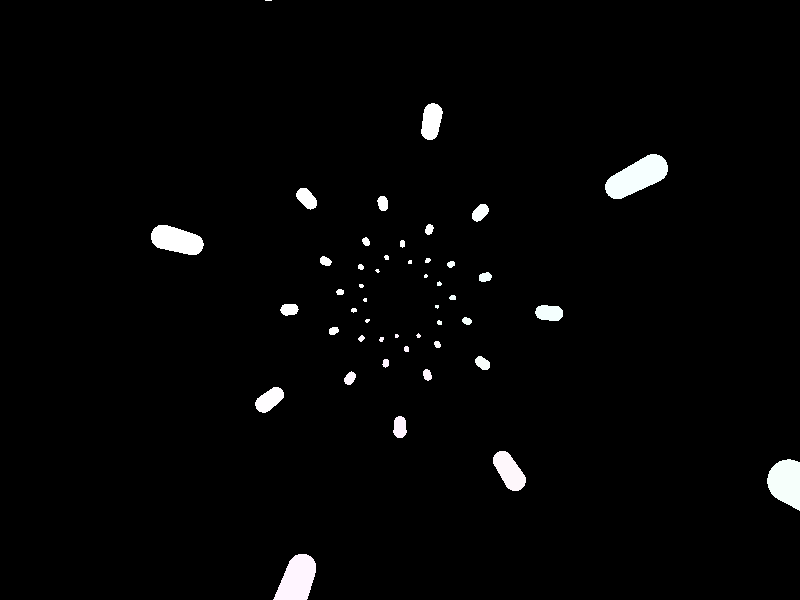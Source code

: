#include "colors.inc"

camera {
    location <0, 0, 5>
    look_at <0, 0, 0>
    up <0, 1, 0>
    angle 50
}

cylinder {
    <0.2, 0.0, 0.0>,
    <0.2, 0.0, 0.1>, 0.01
    pigment { color rgb <1.3, 1.1, 1.2000000000000002> }
}

cylinder {
    <-0.1474554673620248, 0.1351180415231321, 0.1>,
    <-0.1474554673620248, 0.1351180415231321, 0.2>, 0.01
    pigment { color rgb <0.9525445326379752, 1.2351180415231322, 1.0938312870805538> }
}

cylinder {
    <0.017431148549531577, -0.19923893961834913, 0.2>,
    <0.017431148549531577, -0.19923893961834913, 0.30000000000000004>, 0.01
    pigment { color rgb <1.1174311485495316, 0.9007610603816508, 1.0090961044655913> }
}

cylinder {
    <0.1217522858017442, 0.158670668058247, 0.30000000000000004>,
    <0.1217522858017442, 0.158670668058247, 0.4>, 0.01
    pigment { color rgb <1.2217522858017442, 1.2586706680582471, 1.2402114769299957> }
}

cylinder {
    <-0.19696155060244164, -0.034729635533385955, 0.4>,
    <-0.19696155060244164, -0.034729635533385955, 0.5>, 0.01
    pigment { color rgb <0.9030384493975584, 1.0652703644666142, 0.9841544069320862> }
}

cylinder {
    <0.16867828916257707, -0.1074599216693649, 0.5>,
    <0.16867828916257707, -0.1074599216693649, 0.6000000000000001>, 0.01
    pigment { color rgb <1.2686782891625772, 0.9925400783306351, 1.1306091837466061> }
}

cylinder {
    <-0.05176380902050398, 0.1931851652578137, 0.6000000000000001>,
    <-0.05176380902050398, 0.1931851652578137, 0.7000000000000001>, 0.01
    pigment { color rgb <1.0482361909794962, 1.293185165257814, 1.170710678118655> }
}

cylinder {
    <-0.09234972264700665, -0.17740216663564443, 0.7000000000000001>,
    <-0.09234972264700665, -0.17740216663564443, 0.8>, 0.01
    pigment { color rgb <1.0076502773529934, 0.9225978333643555, 0.9651240553586744> }
}

cylinder {
    <0.18793852415718176, 0.06840402866513354, 0.8>,
    <0.18793852415718176, 0.06840402866513354, 0.9>, 0.01
    pigment { color rgb <1.287938524157182, 1.1684040286651336, 1.2281712764111576> }
}

cylinder {
    <-0.1847759065022574, 0.07653668647301787, 0.9>,
    <-0.1847759065022574, 0.07653668647301787, 1.0>, 0.01
    pigment { color rgb <0.9152240934977426, 1.176536686473018, 1.0458803899853804> }
}

cylinder {
    <0.08452365234813963, -0.18126155740733013, 1.0>,
    <0.08452365234813963, -0.18126155740733013, 1.1>, 0.01
    pigment { color rgb <1.1845236523481397, 0.9187384425926698, 1.0516310474704047> }
}

cylinder {
    <0.06014115990085459, 0.1907433901496454, 1.1>,
    <0.06014115990085459, 0.1907433901496454, 1.2000000000000002>, 0.01
    pigment { color rgb <1.1601411599008546, 1.2907433901496455, 1.22544227502525> }
}

cylinder {
    <-0.1732050807568879, -0.0999999999999997, 1.2000000000000002>,
    <-0.1732050807568879, -0.0999999999999997, 1.3>, 0.01
    pigment { color rgb <0.9267949192431121, 1.0000000000000004, 0.9633974596215562> }
}

cylinder {
    <0.19525920142398667, -0.04328792278762059, 1.3>,
    <0.19525920142398667, -0.04328792278762059, 1.4000000000000001>, 0.01
    pigment { color rgb <1.2952592014239868, 1.0567120772123795, 1.1759856393181831> }
}

cylinder {
    <-0.11471528727020948, 0.1638304088577982, 1.4000000000000001>,
    <-0.11471528727020948, 0.1638304088577982, 1.5>, 0.01
    pigment { color rgb <0.9852847127297905, 1.2638304088577983, 1.1245575607937945> }
}

cylinder {
    <-0.026105238444010394, -0.19828897227476208, 1.5>,
    <-0.026105238444010394, -0.19828897227476208, 1.6>, 0.01
    pigment { color rgb <1.0738947615559897, 0.9017110277252379, 0.9878028946406138> }
}

cylinder {
    <0.1532088886237959, 0.12855752193730752, 1.6>,
    <0.1532088886237959, 0.12855752193730752, 1.7000000000000002>, 0.01
    pigment { color rgb <1.253208888623796, 1.2285575219373075, 1.2408832052805518> }
}

cylinder {
    <-0.19980964431637152, 0.00872387747306804, 1.7000000000000002>,
    <-0.19980964431637152, 0.00872387747306804, 1.8>, 0.01
    pigment { color rgb <0.9001903556836285, 1.108723877473068, 1.0044571165783482> }
}

cylinder {
    <0.14142135623730964, -0.14142135623730936, 1.8>,
    <0.14142135623730964, -0.14142135623730936, 1.9000000000000001>, 0.01
    pigment { color rgb <1.2414213562373098, 0.9585786437626906, 1.1000000000000003> }
}

cylinder {
    <-0.008723877473067012, 0.19980964431637158, 1.9000000000000001>,
    <-0.008723877473067012, 0.19980964431637158, 2.0>, 0.01
    pigment { color rgb <1.091276122526933, 1.2998096443163716, 1.1955428834216524> }
}

cylinder {
    <-0.1285575219373083, -0.15320888862379525, 2.0>,
    <-0.1285575219373083, -0.15320888862379525, 2.1>, 0.01
    pigment { color rgb <0.9714424780626917, 0.9467911113762048, 0.9591167947194482> }
}

cylinder {
    <0.19828897227476205, 0.026105238444010782, 2.1>,
    <0.19828897227476205, 0.026105238444010782, 2.2>, 0.01
    pigment { color rgb <1.2982889722747621, 1.126105238444011, 1.2121971053593865> }
}

cylinder {
    <-0.16383040885779843, 0.11471528727020915, 2.2>,
    <-0.16383040885779843, 0.11471528727020915, 2.3000000000000003>, 0.01
    pigment { color rgb <0.9361695911422016, 1.2147152872702092, 1.0754424392062054> }
}

cylinder {
    <0.04328792278762028, -0.19525920142398676, 2.3000000000000003>,
    <0.04328792278762028, -0.19525920142398676, 2.4000000000000004>, 0.01
    pigment { color rgb <1.1432879227876205, 0.9047407985760132, 1.0240143606818168> }
}

cylinder {
    <0.1000000000000006, 0.1732050807568874, 2.4000000000000004>,
    <0.1000000000000006, 0.1732050807568874, 2.5>, 0.01
    pigment { color rgb <1.2000000000000006, 1.2732050807568875, 1.2366025403784442> }
}

cylinder {
    <-0.19074339014964528, -0.06014115990085496, 2.5>,
    <-0.19074339014964528, -0.06014115990085496, 2.6>, 0.01
    pigment { color rgb <0.9092566098503547, 1.039858840099145, 0.9745577249747498> }
}

cylinder {
    <0.18126155740733, -0.08452365234813992, 2.6>,
    <0.18126155740733, -0.08452365234813992, 2.7>, 0.01
    pigment { color rgb <1.28126155740733, 1.01547634765186, 1.148368952529595> }
}

cylinder {
    <-0.07653668647301888, 0.18477590650225698, 2.7>,
    <-0.07653668647301888, 0.18477590650225698, 2.8000000000000003>, 0.01
    pigment { color rgb <1.023463313526981, 1.284775906502257, 1.1541196100146192> }
}

cylinder {
    <-0.06840402866513316, -0.1879385241571819, 2.8000000000000003>,
    <-0.06840402866513316, -0.1879385241571819, 2.9000000000000004>, 0.01
    pigment { color rgb <1.0315959713348668, 0.912061475842818, 0.9718287235888424> }
}

cylinder {
    <0.17740216663564423, 0.092349722647007, 2.9000000000000004>,
    <0.17740216663564423, 0.092349722647007, 3.0>, 0.01
    pigment { color rgb <1.2774021666356443, 1.192349722647007, 1.2348759446413258> }
}

cylinder {
    <-0.19318516525781362, 0.051763809020504294, 3.0>,
    <-0.19318516525781362, 0.051763809020504294, 3.1>, 0.01
    pigment { color rgb <0.9068148347421864, 1.1517638090205045, 1.0292893218813455> }
}

cylinder {
    <0.10745992166936431, -0.16867828916257743, 3.1>,
    <0.10745992166936431, -0.16867828916257743, 3.2>, 0.01
    pigment { color rgb <1.2074599216693644, 0.9313217108374225, 1.0693908162533934> }
}

cylinder {
    <0.034729635533386975, 0.19696155060244147, 3.2>,
    <0.034729635533386975, 0.19696155060244147, 3.3000000000000003>, 0.01
    pigment { color rgb <1.1347296355333871, 1.2969615506024414, 1.2158455930679144> }
}

cylinder {
    <-0.15867066805824784, -0.12175228580174309, 3.3000000000000003>,
    <-0.15867066805824784, -0.12175228580174309, 3.4000000000000004>, 0.01
    pigment { color rgb <0.9413293319417522, 0.9782477141982568, 0.9597885230700045> }
}

cylinder {
    <0.19923893961834896, -0.01743114854953331, 3.4000000000000004>,
    <0.19923893961834896, -0.01743114854953331, 3.5>, 0.01
    pigment { color rgb <1.299238939618349, 1.0825688514504668, 1.190903895534408> }
}

cylinder {
    <-0.13511804152313264, 0.14745546736202428, 3.5>,
    <-0.13511804152313264, 0.14745546736202428, 3.6>, 0.01
    pigment { color rgb <0.9648819584768673, 1.2474554673620244, 1.106168712919446> }
}

cylinder {
    <3.9225836410910604e-16, -0.2, 3.6>,
    <3.9225836410910604e-16, -0.2, 3.7>, 0.01
    pigment { color rgb <1.1000000000000005, 0.9, 1.0000000000000002> }
}

cylinder {
    <0.13511804152313206, 0.14745546736202483, 3.7>,
    <0.13511804152313206, 0.14745546736202483, 3.8000000000000003>, 0.01
    pigment { color rgb <1.2351180415231322, 1.2474554673620248, 1.2412867544425785> }
}

cylinder {
    <-0.19923893961834915, -0.01743114854953126, 3.8000000000000003>,
    <-0.19923893961834915, -0.01743114854953126, 3.9000000000000004>, 0.01
    pigment { color rgb <0.9007610603816508, 1.0825688514504688, 0.9916649559160597> }
}

cylinder {
    <0.1586706680582466, -0.12175228580174474, 3.9000000000000004>,
    <0.1586706680582466, -0.12175228580174474, 4.0>, 0.01
    pigment { color rgb <1.2586706680582467, 0.9782477141982552, 1.118459191128251> }
}

cylinder {
    <-0.03472963553338495, 0.1969615506024418, 4.0>,
    <-0.03472963553338495, 0.1969615506024418, 4.1000000000000005>, 0.01
    pigment { color rgb <1.065270364466615, 1.296961550602442, 1.1811159575345285> }
}

cylinder {
    <-0.10745992166936608, -0.16867828916257632, 4.1000000000000005>,
    <-0.10745992166936608, -0.16867828916257632, 4.2>, 0.01
    pigment { color rgb <0.9925400783306338, 0.9313217108374237, 0.9619308945840288> }
}

cylinder {
    <0.19318516525781343, 0.05176380902050505, 4.2>,
    <0.19318516525781343, 0.05176380902050505, 4.3>, 0.01
    pigment { color rgb <1.2931851652578135, 1.1517638090205051, 1.2224744871391593> }
}

cylinder {
    <-0.1774021666356446, 0.0923497226470063, 4.3>,
    <-0.1774021666356446, 0.0923497226470063, 4.4>, 0.01
    pigment { color rgb <0.9225978333643554, 1.1923497226470063, 1.0574737780056809> }
}

cylinder {
    <0.0684040286651339, -0.18793852415718162, 4.4>,
    <0.0684040286651339, -0.18793852415718162, 4.5>, 0.01
    pigment { color rgb <1.168404028665134, 0.9120614758428184, 1.0402327522539763> }
}

cylinder {
    <0.07653668647301816, 0.18477590650225728, 4.5>,
    <0.07653668647301816, 0.18477590650225728, 4.6000000000000005>, 0.01
    pigment { color rgb <1.1765366864730182, 1.2847759065022575, 1.2306562964876377> }
}

cylinder {
    <-0.18126155740733027, -0.08452365234813936, 4.6000000000000005>,
    <-0.18126155740733027, -0.08452365234813936, 4.7>, 0.01
    pigment { color rgb <0.9187384425926697, 1.0154763476518607, 0.9671073951222652> }
}

cylinder {
    <0.19074339014964511, -0.06014115990085557, 4.7>,
    <0.19074339014964511, -0.06014115990085557, 4.800000000000001>, 0.01
    pigment { color rgb <1.2907433901496452, 1.0398588400991444, 1.1653011151243948> }
}

cylinder {
    <-0.09999999999999881, 0.17320508075688842, 4.800000000000001>,
    <-0.09999999999999881, 0.17320508075688842, 4.9>, 0.01
    pigment { color rgb <1.0000000000000013, 1.2732050807568884, 1.136602540378445> }
}

cylinder {
    <-0.04328792278762229, -0.1952592014239863, 4.9>,
    <-0.04328792278762229, -0.1952592014239863, 5.0>, 0.01
    pigment { color rgb <1.0567120772123777, 0.9047407985760136, 0.9807264378941957> }
}

cylinder {
    <0.16383040885779798, 0.1147152872702098, 5.0>,
    <0.16383040885779798, 0.1147152872702098, 5.1000000000000005>, 0.01
    pigment { color rgb <1.263830408857798, 1.2147152872702098, 1.239272848064004> }
}

cylinder {
    <-0.19828897227476214, 0.026105238444010005, 5.1000000000000005>,
    <-0.19828897227476214, 0.026105238444010005, 5.2>, 0.01
    pigment { color rgb <0.9017110277252378, 1.12610523844401, 1.013908133084624> }
}

cylinder {
    <0.12855752193730782, -0.15320888862379567, 5.2>,
    <0.12855752193730782, -0.15320888862379567, 5.300000000000001>, 0.01
    pigment { color rgb <1.228557521937308, 0.9467911113762043, 1.0876743166567562> }
}

cylinder {
    <0.008723877473067649, 0.19980964431637155, 5.300000000000001>,
    <0.008723877473067649, 0.19980964431637155, 5.4>, 0.01
    pigment { color rgb <1.1087238774730677, 1.2998096443163716, 1.2042667608947197> }
}

cylinder {
    <-0.1414213562373081, -0.14142135623731095, 5.4>,
    <-0.1414213562373081, -0.14142135623731095, 5.5>, 0.01
    pigment { color rgb <0.9585786437626919, 0.958578643762689, 0.9585786437626905> }
}

cylinder {
    <0.1998096443163716, 0.008723877473065985, 5.5>,
    <0.1998096443163716, 0.008723877473065985, 5.6000000000000005>, 0.01
    pigment { color rgb <1.2998096443163716, 1.108723877473066, 1.2042667608947188> }
}

cylinder {
    <-0.15320888862379642, 0.12855752193730693, 5.6000000000000005>,
    <-0.15320888862379642, 0.12855752193730693, 5.7>, 0.01
    pigment { color rgb <0.9467911113762035, 1.228557521937307, 1.0876743166567553> }
}

cylinder {
    <0.02610523844400835, -0.19828897227476236, 5.7>,
    <0.02610523844400835, -0.19828897227476236, 5.800000000000001>, 0.01
    pigment { color rgb <1.1261052384440084, 0.9017110277252376, 1.0139081330846231> }
}

cylinder {
    <0.11471528727020884, 0.16383040885779865, 5.800000000000001>,
    <0.11471528727020884, 0.16383040885779865, 5.9>, 0.01
    pigment { color rgb <1.214715287270209, 1.2638304088577987, 1.2392728480640038> }
}

cylinder {
    <-0.19525920142398728, -0.043287922787617894, 5.9>,
    <-0.19525920142398728, -0.043287922787617894, 6.0>, 0.01
    pigment { color rgb <0.9047407985760126, 1.0567120772123821, 0.9807264378941974> }
}

cylinder {
    <0.1732050807568876, -0.10000000000000026, 6.0>,
    <0.1732050807568876, -0.10000000000000026, 6.1000000000000005>, 0.01
    pigment { color rgb <1.2732050807568878, 0.9999999999999997, 1.1366025403784437> }
}

cylinder {
    <-0.060141159900856694, 0.19074339014964475, 6.1000000000000005>,
    <-0.060141159900856694, 0.19074339014964475, 6.2>, 0.01
    pigment { color rgb <1.0398588400991433, 1.2907433901496448, 1.1653011151243942> }
}

cylinder {
    <-0.08452365234814085, -0.18126155740732955, 6.2>,
    <-0.08452365234814085, -0.18126155740732955, 6.300000000000001>, 0.01
    pigment { color rgb <1.0154763476518591, 0.9187384425926705, 0.9671073951222647> }
}

cylinder {
    <0.18477590650225684, 0.07653668647301926, 6.300000000000001>,
    <0.18477590650225684, 0.07653668647301926, 6.4>, 0.01
    pigment { color rgb <1.284775906502257, 1.1765366864730193, 1.2306562964876382> }
}

cylinder {
    <-0.18793852415718104, 0.06840402866513547, 6.4>,
    <-0.18793852415718104, 0.06840402866513547, 6.5>, 0.01
    pigment { color rgb <0.9120614758428189, 1.1684040286651356, 1.0402327522539772> }
}

cylinder {
    <0.09234972264700736, -0.17740216663564407, 6.5>,
    <0.09234972264700736, -0.17740216663564407, 6.6000000000000005>, 0.01
    pigment { color rgb <1.1923497226470074, 0.922597833364356, 1.0574737780056818> }
}

cylinder {
    <0.05176380902050666, 0.193185165257813, 6.6000000000000005>,
    <0.05176380902050666, 0.193185165257813, 6.7>, 0.01
    pigment { color rgb <1.1517638090205067, 1.293185165257813, 1.22247448713916> }
}

cylinder {
    <-0.1686782891625772, -0.10745992166936465, 6.7>,
    <-0.1686782891625772, -0.10745992166936465, 6.800000000000001>, 0.01
    pigment { color rgb <0.9313217108374228, 0.9925400783306353, 0.961930894584029> }
}

cylinder {
    <0.19696155060244103, -0.03472963553338939, 6.800000000000001>,
    <0.19696155060244103, -0.03472963553338939, 6.9>, 0.01
    pigment { color rgb <1.296961550602441, 1.0652703644666106, 1.1811159575345258> }
}

cylinder {
    <-0.12175228580174341, 0.1586706680582476, 6.9>,
    <-0.12175228580174341, 0.1586706680582476, 7.0>, 0.01
    pigment { color rgb <0.9782477141982565, 1.2586706680582478, 1.1184591911282522> }
}

cylinder {
    <-0.01743114854953009, -0.19923893961834926, 7.0>,
    <-0.01743114854953009, -0.19923893961834926, 7.1000000000000005>, 0.01
    pigment { color rgb <1.0825688514504699, 0.9007610603816507, 0.9916649559160603> }
}

cylinder {
    <0.14745546736202594, 0.1351180415231308, 7.1000000000000005>,
    <0.14745546736202594, 0.1351180415231308, 7.2>, 0.01
    pigment { color rgb <1.247455467362026, 1.2351180415231309, 1.2412867544425785> }
}

cylinder {
    <-0.2, -7.845167282182121e-16, 7.2>,
    <-0.2, -7.845167282182121e-16, 7.300000000000001>, 0.01
    pigment { color rgb <0.9, 1.0999999999999992, 0.9999999999999996> }
}

cylinder {
    <0.14745546736202317, -0.13511804152313386, 7.300000000000001>,
    <0.14745546736202317, -0.13511804152313386, 7.4>, 0.01
    pigment { color rgb <1.2474554673620233, 0.9648819584768661, 1.1061687129194446> }
}

cylinder {
    <-0.017431148549531653, 0.19923893961834913, 7.4>,
    <-0.017431148549531653, 0.19923893961834913, 7.5>, 0.01
    pigment { color rgb <1.0825688514504683, 1.2992389396183492, 1.190903895534409> }
}

cylinder {
    <-0.12175228580174668, -0.1586706680582451, 7.5>,
    <-0.12175228580174668, -0.1586706680582451, 7.6000000000000005>, 0.01
    pigment { color rgb <0.9782477141982533, 0.9413293319417549, 0.9597885230700041> }
}

cylinder {
    <0.19696155060244175, 0.03472963553338533, 7.6000000000000005>,
    <0.19696155060244175, 0.03472963553338533, 7.7>, 0.01
    pigment { color rgb <1.296961550602442, 1.1347296355333854, 1.2158455930679137> }
}

cylinder {
    <-0.16867828916257807, 0.10745992166936334, 7.7>,
    <-0.16867828916257807, 0.10745992166936334, 7.800000000000001>, 0.01
    pigment { color rgb <0.9313217108374219, 1.2074599216693633, 1.0693908162533927> }
}

cylinder {
    <0.051763809020502684, -0.19318516525781404, 7.800000000000001>,
    <0.051763809020502684, -0.19318516525781404, 7.9>, 0.01
    pigment { color rgb <1.1517638090205027, 0.9068148347421859, 1.0292893218813444> }
}

cylinder {
    <0.09234972264700596, 0.1774021666356448, 7.9>,
    <0.09234972264700596, 0.1774021666356448, 8.0>, 0.01
    pigment { color rgb <1.1923497226470061, 1.2774021666356448, 1.2348759446413256> }
}

cylinder {
    <-0.18793852415718248, -0.06840402866513161, 8.0>,
    <-0.18793852415718248, -0.06840402866513161, 8.1>, 0.01
    pigment { color rgb <0.9120614758428175, 1.0315959713348684, 0.9718287235888429> }
}

cylinder {
    <0.18477590650225742, -0.07653668647301781, 8.1>,
    <0.18477590650225742, -0.07653668647301781, 8.200000000000001>, 0.01
    pigment { color rgb <1.2847759065022575, 1.0234633135269822, 1.1541196100146198> }
}

cylinder {
    <-0.08452365234813713, 0.1812615574073313, 8.200000000000001>,
    <-0.08452365234813713, 0.1812615574073313, 8.3>, 0.01
    pigment { color rgb <1.015476347651863, 1.2812615574073314, 1.1483689525295973> }
}

cylinder {
    <-0.060141159900855196, -0.19074339014964523, 8.3>,
    <-0.060141159900855196, -0.19074339014964523, 8.4>, 0.01
    pigment { color rgb <1.0398588400991449, 0.9092566098503547, 0.9745577249747498> }
}

cylinder {
    <0.17320508075688681, 0.10000000000000163, 8.4>,
    <0.17320508075688681, 0.10000000000000163, 8.5>, 0.01
    pigment { color rgb <1.2732050807568869, 1.2000000000000017, 1.2366025403784442> }
}

cylinder {
    <-0.1952592014239864, 0.04328792278762191, 8.5>,
    <-0.1952592014239864, 0.04328792278762191, 8.6>, 0.01
    pigment { color rgb <0.9047407985760135, 1.143287922787622, 1.0240143606818177> }
}

cylinder {
    <0.11471528727021013, -0.16383040885779776, 8.6>,
    <0.11471528727021013, -0.16383040885779776, 8.700000000000001>, 0.01
    pigment { color rgb <1.2147152872702103, 0.9361695911422022, 1.0754424392062063> }
}

cylinder {
    <0.02610523844401243, 0.19828897227476183, 8.700000000000001>,
    <0.02610523844401243, 0.19828897227476183, 8.8>, 0.01
    pigment { color rgb <1.1261052384440124, 1.298288972274762, 1.2121971053593872> }
}

cylinder {
    <-0.15320888862379542, -0.12855752193730813, 8.8>,
    <-0.15320888862379542, -0.12855752193730813, 8.9>, 0.01
    pigment { color rgb <0.9467911113762045, 0.9714424780626919, 0.9591167947194482> }
}

cylinder {
    <0.19980964431637144, -0.008723877473070097, 8.9>,
    <0.19980964431637144, -0.008723877473070097, 9.0>, 0.01
    pigment { color rgb <1.2998096443163716, 1.0912761225269298, 1.1955428834216508> }
}

cylinder {
    <-0.1414213562373092, 0.14142135623730984, 9.0>,
    <-0.1414213562373092, 0.14142135623730984, 9.1>, 0.01
    pigment { color rgb <0.9585786437626908, 1.24142135623731, 1.1000000000000003> }
}

cylinder {
    <0.008723877473069217, -0.1998096443163715, 9.1>,
    <0.008723877473069217, -0.1998096443163715, 9.200000000000001>, 0.01
    pigment { color rgb <1.1087238774730692, 0.9001903556836285, 1.004457116578349> }
}

cylinder {
    <0.1285575219373088, 0.15320888862379484, 9.200000000000001>,
    <0.1285575219373088, 0.15320888862379484, 9.3>, 0.01
    pigment { color rgb <1.2285575219373088, 1.2532088886237949, 1.2408832052805518> }
}

cylinder {
    <-0.19828897227476194, -0.02610523844401156, 9.3>,
    <-0.19828897227476194, -0.02610523844401156, 9.4>, 0.01
    pigment { color rgb <0.901711027725238, 1.0738947615559884, 0.9878028946406132> }
}

cylinder {
    <0.16383040885779723, -0.11471528727021084, 9.4>,
    <0.16383040885779723, -0.11471528727021084, 9.5>, 0.01
    pigment { color rgb <1.2638304088577974, 0.9852847127297891, 1.1245575607937932> }
}

cylinder {
    <-0.04328792278762105, 0.19525920142398656, 9.5>,
    <-0.04328792278762105, 0.19525920142398656, 9.600000000000001>, 0.01
    pigment { color rgb <1.056712077212379, 1.2952592014239865, 1.175985639318183> }
}

cylinder {
    <-0.10000000000000238, -0.17320508075688637, 9.600000000000001>,
    <-0.10000000000000238, -0.17320508075688637, 9.700000000000001>, 0.01
    pigment { color rgb <0.9999999999999976, 0.9267949192431136, 0.9633974596215557> }
}

cylinder {
    <0.19074339014964548, 0.06014115990085436, 9.700000000000001>,
    <0.19074339014964548, 0.06014115990085436, 9.8>, 0.01
    pigment { color rgb <1.2907433901496455, 1.1601411599008544, 1.22544227502525> }
}

cylinder {
    <-0.18126155740732852, 0.08452365234814307, 9.8>,
    <-0.18126155740732852, 0.08452365234814307, 9.9>, 0.01
    pigment { color rgb <0.9187384425926715, 1.184523652348143, 1.0516310474704074> }
}

cylinder {
    <0.07653668647301698, -0.18477590650225775, 9.9>,
    <0.07653668647301698, -0.18477590650225775, 10.0>, 0.01
    pigment { color rgb <1.1765366864730171, 0.9152240934977423, 1.0458803899853797> }
}

cylinder {
    <0.06840402866513243, 0.18793852415718215, 10.0>,
    <0.06840402866513243, 0.18793852415718215, 10.100000000000001>, 0.01
    pigment { color rgb <1.1684040286651325, 1.2879385241571821, 1.2281712764111574> }
}

cylinder {
    <-0.1774021666356452, -0.09234972264700518, 10.100000000000001>,
    <-0.1774021666356452, -0.09234972264700518, 10.200000000000001>, 0.01
    pigment { color rgb <0.9225978333643547, 1.007650277352995, 0.9651240553586747> }
}

cylinder {
    <0.19318516525781382, -0.05176380902050354, 10.200000000000001>,
    <0.19318516525781382, -0.05176380902050354, 10.3>, 0.01
    pigment { color rgb <1.293185165257814, 1.0482361909794966, 1.1707106781186551> }
}

cylinder {
    <-0.10745992166936258, 0.16867828916257854, 10.3>,
    <-0.10745992166936258, 0.16867828916257854, 10.4>, 0.01
    pigment { color rgb <0.9925400783306374, 1.2686782891625787, 1.1306091837466081> }
}

cylinder {
    <-0.0347296355333862, -0.19696155060244158, 10.4>,
    <-0.0347296355333862, -0.19696155060244158, 10.5>, 0.01
    pigment { color rgb <1.065270364466614, 0.9030384493975584, 0.9841544069320861> }
}

cylinder {
    <0.1586706680582491, 0.12175228580174147, 10.5>,
    <0.1586706680582491, 0.12175228580174147, 10.600000000000001>, 0.01
    pigment { color rgb <1.2586706680582491, 1.2217522858017416, 1.2402114769299954> }
}

cylinder {
    <-0.19923893961834904, 0.01743114854953253, 10.600000000000001>,
    <-0.19923893961834904, 0.01743114854953253, 10.700000000000001>, 0.01
    pigment { color rgb <0.9007610603816509, 1.1174311485495325, 1.0090961044655917> }
}

cylinder {
    <0.1351180415231332, -0.14745546736202375, 10.700000000000001>,
    <0.1351180415231332, -0.14745546736202375, 10.8>, 0.01
    pigment { color rgb <1.2351180415231333, 0.9525445326379762, 1.0938312870805547> }
}

cylinder {
    <-4.018946035367719e-15, 0.2, 10.8>,
    <-4.018946035367719e-15, 0.2, 10.9>, 0.01
    pigment { color rgb <1.099999999999996, 1.3, 1.1999999999999982> }
}

cylinder {
    <-0.13511804152313564, -0.1474554673620215, 10.9>,
    <-0.13511804152313564, -0.1474554673620215, 11.0>, 0.01
    pigment { color rgb <0.9648819584768643, 0.9525445326379784, 0.9587132455574214> }
}

cylinder {
    <0.19923893961834932, 0.01743114854952921, 11.0>,
    <0.19923893961834932, 0.01743114854952921, 11.100000000000001>, 0.01
    pigment { color rgb <1.2992389396183495, 1.1174311485495294, 1.2083350440839393> }
}

cylinder {
    <-0.15867066805824706, 0.12175228580174412, 11.100000000000001>,
    <-0.15867066805824706, 0.12175228580174412, 11.200000000000001>, 0.01
    pigment { color rgb <0.941329331941753, 1.2217522858017442, 1.0815408088717486> }
}

cylinder {
    <0.034729635533388516, -0.1969615506024412, 11.200000000000001>,
    <0.034729635533388516, -0.1969615506024412, 11.3>, 0.01
    pigment { color rgb <1.1347296355333887, 0.9030384493975588, 1.0188840424654737> }
}

cylinder {
    <0.1074599216693702, 0.16867828916257369, 11.3>,
    <0.1074599216693702, 0.16867828916257369, 11.4>, 0.01
    pigment { color rgb <1.2074599216693702, 1.2686782891625739, 1.238069105415972> }
}

cylinder {
    <-0.1931851652578147, -0.05176380902050032, 11.4>,
    <-0.1931851652578147, -0.05176380902050032, 11.5>, 0.01
    pigment { color rgb <0.9068148347421853, 1.0482361909794997, 0.9775255128608424> }
}

cylinder {
    <0.17740216663564365, -0.09234972264700814, 11.5>,
    <0.17740216663564365, -0.09234972264700814, 11.600000000000001>, 0.01
    pigment { color rgb <1.2774021666356437, 1.0076502773529918, 1.1425262219943177> }
}

cylinder {
    <-0.06840402866513465, 0.18793852415718137, 11.600000000000001>,
    <-0.06840402866513465, 0.18793852415718137, 11.700000000000001>, 0.01
    pigment { color rgb <1.0315959713348655, 1.2879385241571815, 1.1597672477460235> }
}

cylinder {
    <-0.07653668647301481, -0.18477590650225867, 11.700000000000001>,
    <-0.07653668647301481, -0.18477590650225867, 11.8>, 0.01
    pigment { color rgb <1.0234633135269853, 0.9152240934977413, 0.9693437035123632> }
}

cylinder {
    <0.18126155740733232, 0.08452365234813491, 11.8>,
    <0.18126155740733232, 0.08452365234813491, 11.9>, 0.01
    pigment { color rgb <1.2812615574073325, 1.184523652348135, 1.2328926048777338> }
}

cylinder {
    <-0.19074339014964448, 0.060141159900857534, 11.9>,
    <-0.19074339014964448, 0.060141159900857534, 12.0>, 0.01
    pigment { color rgb <0.9092566098503555, 1.1601411599008575, 1.0346988848756065> }
}

cylinder {
    <0.09999999999999949, -0.17320508075688804, 12.0>,
    <0.09999999999999949, -0.17320508075688804, 12.100000000000001>, 0.01
    pigment { color rgb <1.1999999999999995, 0.926794919243112, 1.0633974596215559> }
}

cylinder {
    <0.043287922787618754, 0.1952592014239871, 12.100000000000001>,
    <0.043287922787618754, 0.1952592014239871, 12.200000000000001>, 0.01
    pigment { color rgb <1.143287922787619, 1.2952592014239872, 1.219273562105803> }
}

cylinder {
    <-0.16383040885779587, -0.11471528727021277, 12.200000000000001>,
    <-0.16383040885779587, -0.11471528727021277, 12.3>, 0.01
    pigment { color rgb <0.9361695911422041, 0.9852847127297872, 0.9607271519359957> }
}

cylinder {
    <0.1982889722747615, -0.026105238444014862, 12.3>,
    <0.1982889722747615, -0.026105238444014862, 12.4>, 0.01
    pigment { color rgb <1.2982889722747615, 1.073894761555985, 1.1860918669153735> }
}

cylinder {
    <-0.12855752193730624, 0.153208888623797, 12.4>,
    <-0.12855752193730624, 0.153208888623797, 12.5>, 0.01
    pigment { color rgb <0.9714424780626937, 1.253208888623797, 1.1123256833432456> }
}

cylinder {
    <-0.008723877473066865, -0.19980964431637158, 12.5>,
    <-0.008723877473066865, -0.19980964431637158, 12.600000000000001>, 0.01
    pigment { color rgb <1.0912761225269332, 0.9001903556836284, 0.9957332391052808> }
}

cylinder {
    <0.14142135623730753, 0.1414213562373115, 12.600000000000001>,
    <0.14142135623730753, 0.1414213562373115, 12.700000000000001>, 0.01
    pigment { color rgb <1.2414213562373075, 1.2414213562373115, 1.2414213562373095> }
}

cylinder {
    <-0.19980964431637183, -0.00872387747306109, 12.700000000000001>,
    <-0.19980964431637183, -0.00872387747306109, 12.8>, 0.01
    pigment { color rgb <0.9001903556836282, 1.091276122526939, 0.9957332391052836> }
}

cylinder {
    <0.15320888862379325, -0.12855752193731068, 12.8>,
    <0.15320888862379325, -0.12855752193731068, 12.9>, 0.01
    pigment { color rgb <1.2532088886237933, 0.9714424780626892, 1.1123256833432413> }
}

cylinder {
    <-0.026105238444009127, 0.19828897227476225, 12.9>,
    <-0.026105238444009127, 0.19828897227476225, 13.0>, 0.01
    pigment { color rgb <1.0738947615559908, 1.2982889722747624, 1.1860918669153766> }
}

cylinder {
    <-0.11471528727020819, -0.1638304088577991, 13.0>,
    <-0.11471528727020819, -0.1638304088577991, 13.100000000000001>, 0.01
    pigment { color rgb <0.9852847127297918, 0.9361695911422009, 0.9607271519359963> }
}

cylinder {
    <0.1952592014239859, 0.04328792278762421, 13.100000000000001>,
    <0.1952592014239859, 0.04328792278762421, 13.200000000000001>, 0.01
    pigment { color rgb <1.295259201423986, 1.1432879227876243, 1.219273562105805> }
}

cylinder {
    <-0.17320508075688515, 0.10000000000000452, 13.200000000000001>,
    <-0.17320508075688515, 0.10000000000000452, 13.3>, 0.01
    pigment { color rgb <0.9267949192431149, 1.2000000000000046, 1.0633974596215596> }
}

cylinder {
    <0.06014115990085202, -0.19074339014964622, 13.3>,
    <0.06014115990085202, -0.19074339014964622, 13.4>, 0.01
    pigment { color rgb <1.1601411599008522, 0.9092566098503537, 1.034698884875603> }
}

cylinder {
    <0.08452365234814015, 0.18126155740732988, 13.4>,
    <0.08452365234814015, 0.18126155740732988, 13.5>, 0.01
    pigment { color rgb <1.1845236523481402, 1.28126155740733, 1.232892604877735> }
}

cylinder {
    <-0.18477590650225653, -0.07653668647301998, 13.5>,
    <-0.18477590650225653, -0.07653668647301998, 13.600000000000001>, 0.01
    pigment { color rgb <0.9152240934977435, 1.0234633135269802, 0.9693437035123617> }
}

cylinder {
    <0.18793852415717938, -0.06840402866514007, 13.600000000000001>,
    <0.18793852415717938, -0.06840402866514007, 13.700000000000001>, 0.01
    pigment { color rgb <1.2879385241571795, 1.03159597133486, 1.1597672477460197> }
}

cylinder {
    <-0.092349722647003, 0.17740216663564634, 13.700000000000001>,
    <-0.092349722647003, 0.17740216663564634, 13.8>, 0.01
    pigment { color rgb <1.007650277352997, 1.2774021666356465, 1.1425262219943217> }
}

cylinder {
    <-0.0517638090205059, -0.1931851652578132, 13.8>,
    <-0.0517638090205059, -0.1931851652578132, 13.9>, 0.01
    pigment { color rgb <1.0482361909794942, 0.9068148347421868, 0.9775255128608404> }
}

cylinder {
    <0.1686782891625768, 0.10745992166936531, 13.9>,
    <0.1686782891625768, 0.10745992166936531, 14.0>, 0.01
    pigment { color rgb <1.268678289162577, 1.2074599216693653, 1.2380691054159711> }
}

cylinder {
    <-0.19696155060244216, 0.03472963553338301, 14.0>,
    <-0.19696155060244216, 0.03472963553338301, 14.100000000000001>, 0.01
    pigment { color rgb <0.9030384493975578, 1.1347296355333831, 1.0188840424654704> }
}

cylinder {
    <0.12175228580173952, -0.15867066805825059, 14.100000000000001>,
    <0.12175228580173952, -0.15867066805825059, 14.200000000000001>, 0.01
    pigment { color rgb <1.2217522858017396, 0.9413293319417494, 1.0815408088717444> }
}

cylinder {
    <0.01743114854953497, 0.19923893961834882, 14.200000000000001>,
    <0.01743114854953497, 0.19923893961834882, 14.3>, 0.01
    pigment { color rgb <1.117431148549535, 1.2992389396183488, 1.208335044083942> }
}

cylinder {
    <-0.14745546736202542, -0.1351180415231314, 14.3>,
    <-0.14745546736202542, -0.1351180415231314, 14.4>, 0.01
    pigment { color rgb <0.9525445326379746, 0.9648819584768685, 0.9587132455574215> }
}

cylinder {
    <0.2, 1.5690334564364241e-15, 14.4>,
    <0.2, 1.5690334564364241e-15, 14.5>, 0.01
    pigment { color rgb <1.3, 1.1000000000000016, 1.2000000000000008> }
}

cylinder {
    <-0.14745546736202753, 0.1351180415231291, 14.5>,
    <-0.14745546736202753, 0.1351180415231291, 14.600000000000001>, 0.01
    pigment { color rgb <0.9525445326379725, 1.235118041523129, 1.0938312870805509> }
}

cylinder {
    <0.017431148549526772, -0.19923893961834954, 14.600000000000001>,
    <0.017431148549526772, -0.19923893961834954, 14.700000000000001>, 0.01
    pigment { color rgb <1.117431148549527, 0.9007610603816504, 1.0090961044655886> }
}

cylinder {
    <0.12175228580174605, 0.1586706680582456, 14.700000000000001>,
    <0.12175228580174605, 0.1586706680582456, 14.8>, 0.01
    pigment { color rgb <1.2217522858017462, 1.2586706680582456, 1.240211476929996> }
}

cylinder {
    <-0.1969615506024416, -0.03472963553338611, 14.8>,
    <-0.1969615506024416, -0.03472963553338611, 14.9>, 0.01
    pigment { color rgb <0.9030384493975584, 1.065270364466614, 0.9841544069320861> }
}

cylinder {
    <0.1686782891625785, -0.10745992166936268, 14.9>,
    <0.1686782891625785, -0.10745992166936268, 15.0>, 0.01
    pigment { color rgb <1.2686782891625785, 0.9925400783306373, 1.130609183746608> }
}

cylinder {
    <-0.05176380902049796, 0.19318516525781534, 15.0>,
    <-0.05176380902049796, 0.19318516525781534, 15.100000000000001>, 0.01
    pigment { color rgb <1.0482361909795022, 1.2931851652578155, 1.1707106781186587> }
}

cylinder {
    <-0.0923497226470103, -0.17740216663564254, 15.100000000000001>,
    <-0.0923497226470103, -0.17740216663564254, 15.200000000000001>, 0.01
    pigment { color rgb <1.0076502773529898, 0.9225978333643574, 0.9651240553586736> }
}

cylinder {
    <0.1879385241571822, 0.06840402866513233, 15.200000000000001>,
    <0.1879385241571822, 0.06840402866513233, 15.3>, 0.01
    pigment { color rgb <1.2879385241571824, 1.1684040286651325, 1.2281712764111574> }
}

cylinder {
    <-0.18477590650225773, 0.07653668647301708, 15.3>,
    <-0.18477590650225773, 0.07653668647301708, 15.4>, 0.01
    pigment { color rgb <0.9152240934977423, 1.1765366864730171, 1.0458803899853797> }
}

cylinder {
    <0.08452365234814299, -0.18126155740732855, 15.4>,
    <0.08452365234814299, -0.18126155740732855, 15.5>, 0.01
    pigment { color rgb <1.184523652348143, 0.9187384425926715, 1.0516310474704074> }
}

cylinder {
    <0.060141159900859865, 0.19074339014964373, 15.5>,
    <0.060141159900859865, 0.19074339014964373, 15.600000000000001>, 0.01
    pigment { color rgb <1.16014115990086, 1.290743390149644, 1.2254422750252518> }
}

cylinder {
    <-0.17320508075688926, -0.09999999999999737, 15.600000000000001>,
    <-0.17320508075688926, -0.09999999999999737, 15.700000000000001>, 0.01
    pigment { color rgb <0.9267949192431107, 1.0000000000000027, 0.9633974596215567> }
}

cylinder {
    <0.19525920142398656, -0.04328792278762114, 15.700000000000001>,
    <0.19525920142398656, -0.04328792278762114, 15.8>, 0.01
    pigment { color rgb <1.2952592014239865, 1.0567120772123788, 1.175985639318183> }
}

cylinder {
    <-0.11471528727021077, 0.1638304088577973, 15.8>,
    <-0.11471528727021077, 0.1638304088577973, 15.9>, 0.01
    pigment { color rgb <0.9852847127297892, 1.2638304088577974, 1.1245575607937934> }
}

cylinder {
    <-0.02610523844400602, -0.19828897227476266, 15.9>,
    <-0.02610523844400602, -0.19828897227476266, 16.0>, 0.01
    pigment { color rgb <1.073894761555994, 0.9017110277252373, 0.9878028946406157> }
}

cylinder {
    <0.15320888862379856, 0.12855752193730438, 16.0>,
    <0.15320888862379856, 0.12855752193730438, 16.1>, 0.01
    pigment { color rgb <1.2532088886237986, 1.2285575219373044, 1.2408832052805516> }
}

cylinder {
    <-0.1998096443163715, 0.008723877473069313, 16.1>,
    <-0.1998096443163715, 0.008723877473069313, 16.2>, 0.01
    pigment { color rgb <0.9001903556836285, 1.1087238774730694, 1.004457116578349> }
}

cylinder {
    <0.14142135623730975, -0.14142135623730928, 16.2>,
    <0.14142135623730975, -0.14142135623730928, 16.3>, 0.01
    pigment { color rgb <1.2414213562373098, 0.9585786437626908, 1.1000000000000003> }
}

cylinder {
    <-0.00872387747307, 0.19980964431637144, 16.3>,
    <-0.00872387747307, 0.19980964431637144, 16.400000000000002>, 0.01
    pigment { color rgb <1.09127612252693, 1.2998096443163716, 1.1955428834216508> }
}

cylinder {
    <-0.12855752193731254, -0.15320888862379167, 16.400000000000002>,
    <-0.12855752193731254, -0.15320888862379167, 16.5>, 0.01
    pigment { color rgb <0.9714424780626875, 0.9467911113762083, 0.9591167947194479> }
}

cylinder {
    <0.19828897227476258, 0.026105238444006702, 16.5>,
    <0.19828897227476258, 0.026105238444006702, 16.6>, 0.01
    pigment { color rgb <1.2982889722747626, 1.126105238444007, 1.2121971053593847> }
}

cylinder {
    <-0.16383040885779768, 0.11471528727021019, 16.6>,
    <-0.16383040885779768, 0.11471528727021019, 16.7>, 0.01
    pigment { color rgb <0.9361695911422023, 1.2147152872702103, 1.0754424392062063> }
}

cylinder {
    <0.043287922787621815, -0.19525920142398642, 16.7>,
    <0.043287922787621815, -0.19525920142398642, 16.8>, 0.01
    pigment { color rgb <1.1432879227876218, 0.9047407985760135, 1.0240143606818177> }
}

cylinder {
    <0.09999999999999677, 0.1732050807568896, 16.8>,
    <0.09999999999999677, 0.1732050807568896, 16.900000000000002>, 0.01
    pigment { color rgb <1.1999999999999968, 1.2732050807568898, 1.2366025403784433> }
}

cylinder {
    <-0.19074339014964695, -0.060141159900849686, 16.900000000000002>,
    <-0.19074339014964695, -0.060141159900849686, 17.0>, 0.01
    pigment { color rgb <0.9092566098503531, 1.0398588400991504, 0.9745577249747517> }
}

cylinder {
    <0.18126155740732885, -0.08452365234814235, 17.0>,
    <0.18126155740732885, -0.08452365234814235, 17.1>, 0.01
    pigment { color rgb <1.281261557407329, 1.0154763476518578, 1.1483689525295933> }
}

cylinder {
    <-0.0765366864730177, 0.18477590650225748, 17.1>,
    <-0.0765366864730177, 0.18477590650225748, 17.2>, 0.01
    pigment { color rgb <1.0234633135269824, 1.2847759065022575, 1.15411961001462> }
}

cylinder {
    <-0.06840402866513169, -0.18793852415718243, 17.2>,
    <-0.06840402866513169, -0.18793852415718243, 17.3>, 0.01
    pigment { color rgb <1.0315959713348684, 0.9120614758428175, 0.9718287235888429> }
}

cylinder {
    <0.17740216663564745, 0.09234972264700082, 17.3>,
    <0.17740216663564745, 0.09234972264700082, 17.400000000000002>, 0.01
    pigment { color rgb <1.2774021666356474, 1.192349722647001, 1.2348759446413242> }
}

cylinder {
    <-0.19318516525781257, 0.05176380902050827, 17.400000000000002>,
    <-0.19318516525781257, 0.05176380902050827, 17.5>, 0.01
    pigment { color rgb <0.9068148347421874, 1.1517638090205085, 1.029289321881348> }
}

cylinder {
    <0.10745992166936325, -0.1686782891625781, 17.5>,
    <0.10745992166936325, -0.1686782891625781, 17.6>, 0.01
    pigment { color rgb <1.2074599216693633, 0.9313217108374219, 1.0693908162533927> }
}

cylinder {
    <0.03472963553338543, 0.19696155060244172, 17.6>,
    <0.03472963553338543, 0.19696155060244172, 17.7>, 0.01
    pigment { color rgb <1.1347296355333856, 1.296961550602442, 1.2158455930679137> }
}

cylinder {
    <-0.15867066805824515, -0.1217522858017466, 17.7>,
    <-0.15867066805824515, -0.1217522858017466, 17.8>, 0.01
    pigment { color rgb <0.9413293319417548, 0.9782477141982534, 0.9597885230700042> }
}

cylinder {
    <0.1992389396183486, -0.01743114854953741, 17.8>,
    <0.1992389396183486, -0.01743114854953741, 17.900000000000002>, 0.01
    pigment { color rgb <1.2992389396183488, 1.0825688514504626, 1.1909038955344058> }
}

cylinder {
    <-0.1351180415231296, 0.14745546736202705, 17.900000000000002>,
    <-0.1351180415231296, 0.14745546736202705, 18.0>, 0.01
    pigment { color rgb <0.9648819584768704, 1.247455467362027, 1.1061687129194488> }
}

cylinder {
    <-8.808791224948707e-16, -0.2, 18.0>,
    <-8.808791224948707e-16, -0.2, 18.1>, 0.01
    pigment { color rgb <1.0999999999999992, 0.9, 0.9999999999999996> }
}

cylinder {
    <0.1351180415231309, 0.1474554673620259, 18.1>,
    <0.1351180415231309, 0.1474554673620259, 18.2>, 0.01
    pigment { color rgb <1.235118041523131, 1.247455467362026, 1.2412867544425785> }
}

cylinder {
    <-0.19923893961834876, -0.017431148549535657, 18.2>,
    <-0.19923893961834876, -0.017431148549535657, 18.3>, 0.01
    pigment { color rgb <0.9007610603816513, 1.0825688514504643, 0.9916649559160577> }
}

cylinder {
    <0.15867066805824406, -0.121752285801748, 18.3>,
    <0.15867066805824406, -0.121752285801748, 18.400000000000002>, 0.01
    pigment { color rgb <1.2586706680582442, 0.978247714198252, 1.1184591911282482> }
}

cylinder {
    <-0.03472963553338369, 0.19696155060244203, 18.400000000000002>,
    <-0.03472963553338369, 0.19696155060244203, 18.5>, 0.01
    pigment { color rgb <1.0652703644666164, 1.2969615506024421, 1.1811159575345291> }
}

cylinder {
    <-0.10745992166936474, -0.16867828916257718, 18.5>,
    <-0.10745992166936474, -0.16867828916257718, 18.6>, 0.01
    pigment { color rgb <0.9925400783306352, 0.9313217108374228, 0.961930894584029> }
}

cylinder {
    <0.19318516525781304, 0.05176380902050657, 18.6>,
    <0.19318516525781304, 0.05176380902050657, 18.7>, 0.01
    pigment { color rgb <1.293185165257813, 1.1517638090205067, 1.22247448713916> }
}

cylinder {
    <-0.1774021666356414, 0.09234972264701247, 18.7>,
    <-0.1774021666356414, 0.09234972264701247, 18.8>, 0.01
    pigment { color rgb <0.9225978333643586, 1.1923497226470126, 1.0574737780056855> }
}

cylinder {
    <0.06840402866513004, -0.18793852415718304, 18.8>,
    <0.06840402866513004, -0.18793852415718304, 18.900000000000002>, 0.01
    pigment { color rgb <1.16840402866513, 0.9120614758428169, 1.0402327522539736> }
}

cylinder {
    <0.07653668647301934, 0.18477590650225678, 18.900000000000002>,
    <0.07653668647301934, 0.18477590650225678, 19.0>, 0.01
    pigment { color rgb <1.1765366864730193, 1.2847759065022568, 1.2306562964876382> }
}

cylinder {
    <-0.1812615574073296, -0.08452365234814077, 19.0>,
    <-0.1812615574073296, -0.08452365234814077, 19.1>, 0.01
    pigment { color rgb <0.9187384425926703, 1.0154763476518593, 0.9671073951222647> }
}

cylinder {
    <0.19074339014964642, -0.060141159900851365, 19.1>,
    <0.19074339014964642, -0.060141159900851365, 19.200000000000003>, 0.01
    pigment { color rgb <1.2907433901496466, 1.0398588400991486, 1.1653011151243977> }
}

cylinder {
    <-0.09999999999999526, 0.17320508075689048, 19.200000000000003>,
    <-0.09999999999999526, 0.17320508075689048, 19.3>, 0.01
    pigment { color rgb <1.0000000000000049, 1.2732050807568907, 1.1366025403784477> }
}

cylinder {
    <-0.043287922787623535, -0.19525920142398603, 19.3>,
    <-0.043287922787623535, -0.19525920142398603, 19.400000000000002>, 0.01
    pigment { color rgb <1.0567120772123766, 0.904740798576014, 0.9807264378941952> }
}

cylinder {
    <0.1638304088577987, 0.11471528727020874, 19.400000000000002>,
    <0.1638304088577987, 0.11471528727020874, 19.5>, 0.01
    pigment { color rgb <1.2638304088577987, 1.214715287270209, 1.2392728480640038> }
}

cylinder {
    <-0.19828897227476233, 0.026105238444008444, 19.5>,
    <-0.19828897227476233, 0.026105238444008444, 19.6>, 0.01
    pigment { color rgb <0.9017110277252377, 1.1261052384440084, 1.0139081330846231> }
}

cylinder {
    <0.1285575219373025, -0.1532088886238001, 19.6>,
    <0.1285575219373025, -0.1532088886238001, 19.700000000000003>, 0.01
    pigment { color rgb <1.2285575219373026, 0.9467911113761999, 1.0876743166567513> }
}

cylinder {
    <0.00872387747307176, 0.19980964431637138, 19.700000000000003>,
    <0.00872387747307176, 0.19980964431637138, 19.8>, 0.01
    pigment { color rgb <1.1087238774730719, 1.2998096443163716, 1.2042667608947217> }
}

cylinder {
    <-0.141421356237311, -0.14142135623730803, 19.8>,
    <-0.141421356237311, -0.14142135623730803, 19.900000000000002>, 0.01
    pigment { color rgb <0.958578643762689, 0.958578643762692, 0.9585786437626905> }
}

cylinder {
    <0.19980964431637155, 0.008723877473067554, 19.900000000000002>,
    <0.19980964431637155, 0.008723877473067554, 20.0>, 0.01
    pigment { color rgb <1.2998096443163716, 1.1087238774730677, 1.2042667608947197> }
}

light_source {
    <0, 5, 5>,
    rgb <0.9, 0.9, 0.9>
}

